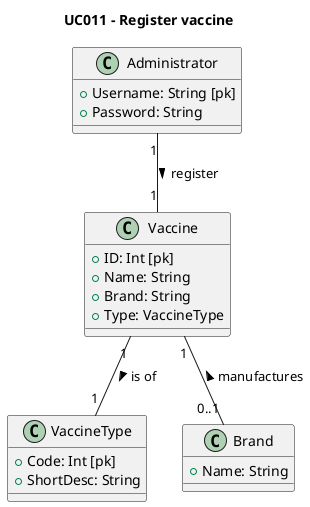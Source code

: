 @startuml
'skinparam monochrome true
'skinparam shadowing false


title UC011 - Register vaccine

class Administrator {
    +Username: String [pk]
    +Password: String
}


class Vaccine {
    +ID: Int [pk]
    +Name: String
    +Brand: String
    +Type: VaccineType
}

class VaccineType {
    +Code: Int [pk]
    +ShortDesc: String
}

class Brand {
    +Name: String
}


' Relationships
Administrator "1" -- "1" Vaccine : register >
Vaccine "1" -- "0..1" Brand : manufactures <
Vaccine "1" -- "1" VaccineType : is of >


@enduml